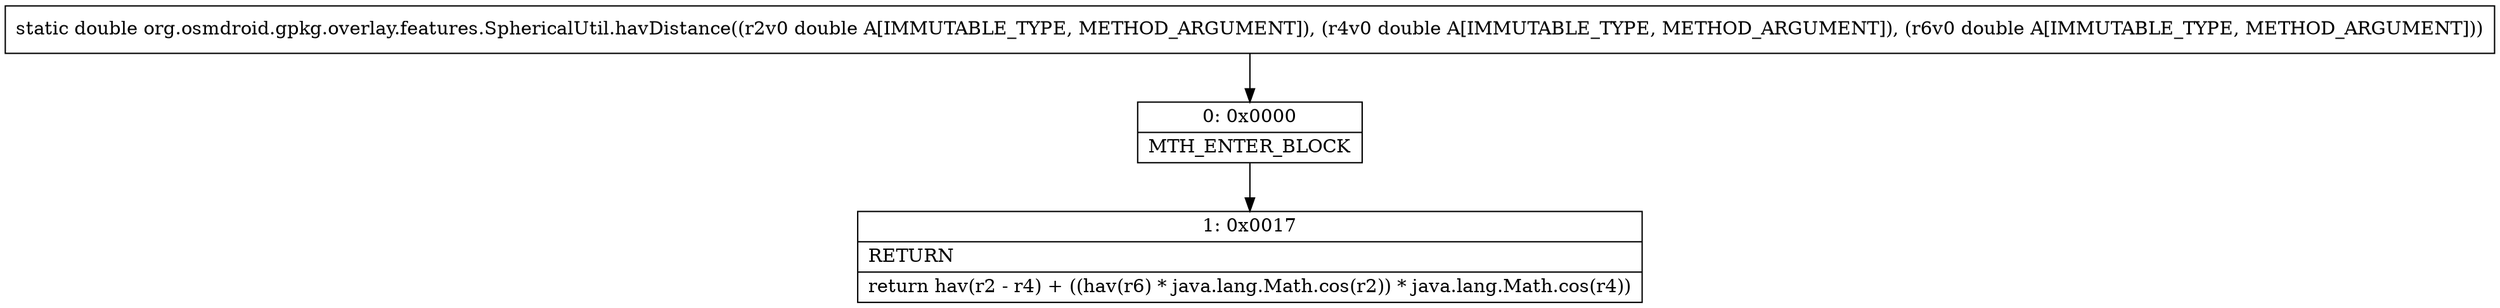 digraph "CFG fororg.osmdroid.gpkg.overlay.features.SphericalUtil.havDistance(DDD)D" {
Node_0 [shape=record,label="{0\:\ 0x0000|MTH_ENTER_BLOCK\l}"];
Node_1 [shape=record,label="{1\:\ 0x0017|RETURN\l|return hav(r2 \- r4) + ((hav(r6) * java.lang.Math.cos(r2)) * java.lang.Math.cos(r4))\l}"];
MethodNode[shape=record,label="{static double org.osmdroid.gpkg.overlay.features.SphericalUtil.havDistance((r2v0 double A[IMMUTABLE_TYPE, METHOD_ARGUMENT]), (r4v0 double A[IMMUTABLE_TYPE, METHOD_ARGUMENT]), (r6v0 double A[IMMUTABLE_TYPE, METHOD_ARGUMENT])) }"];
MethodNode -> Node_0;
Node_0 -> Node_1;
}

